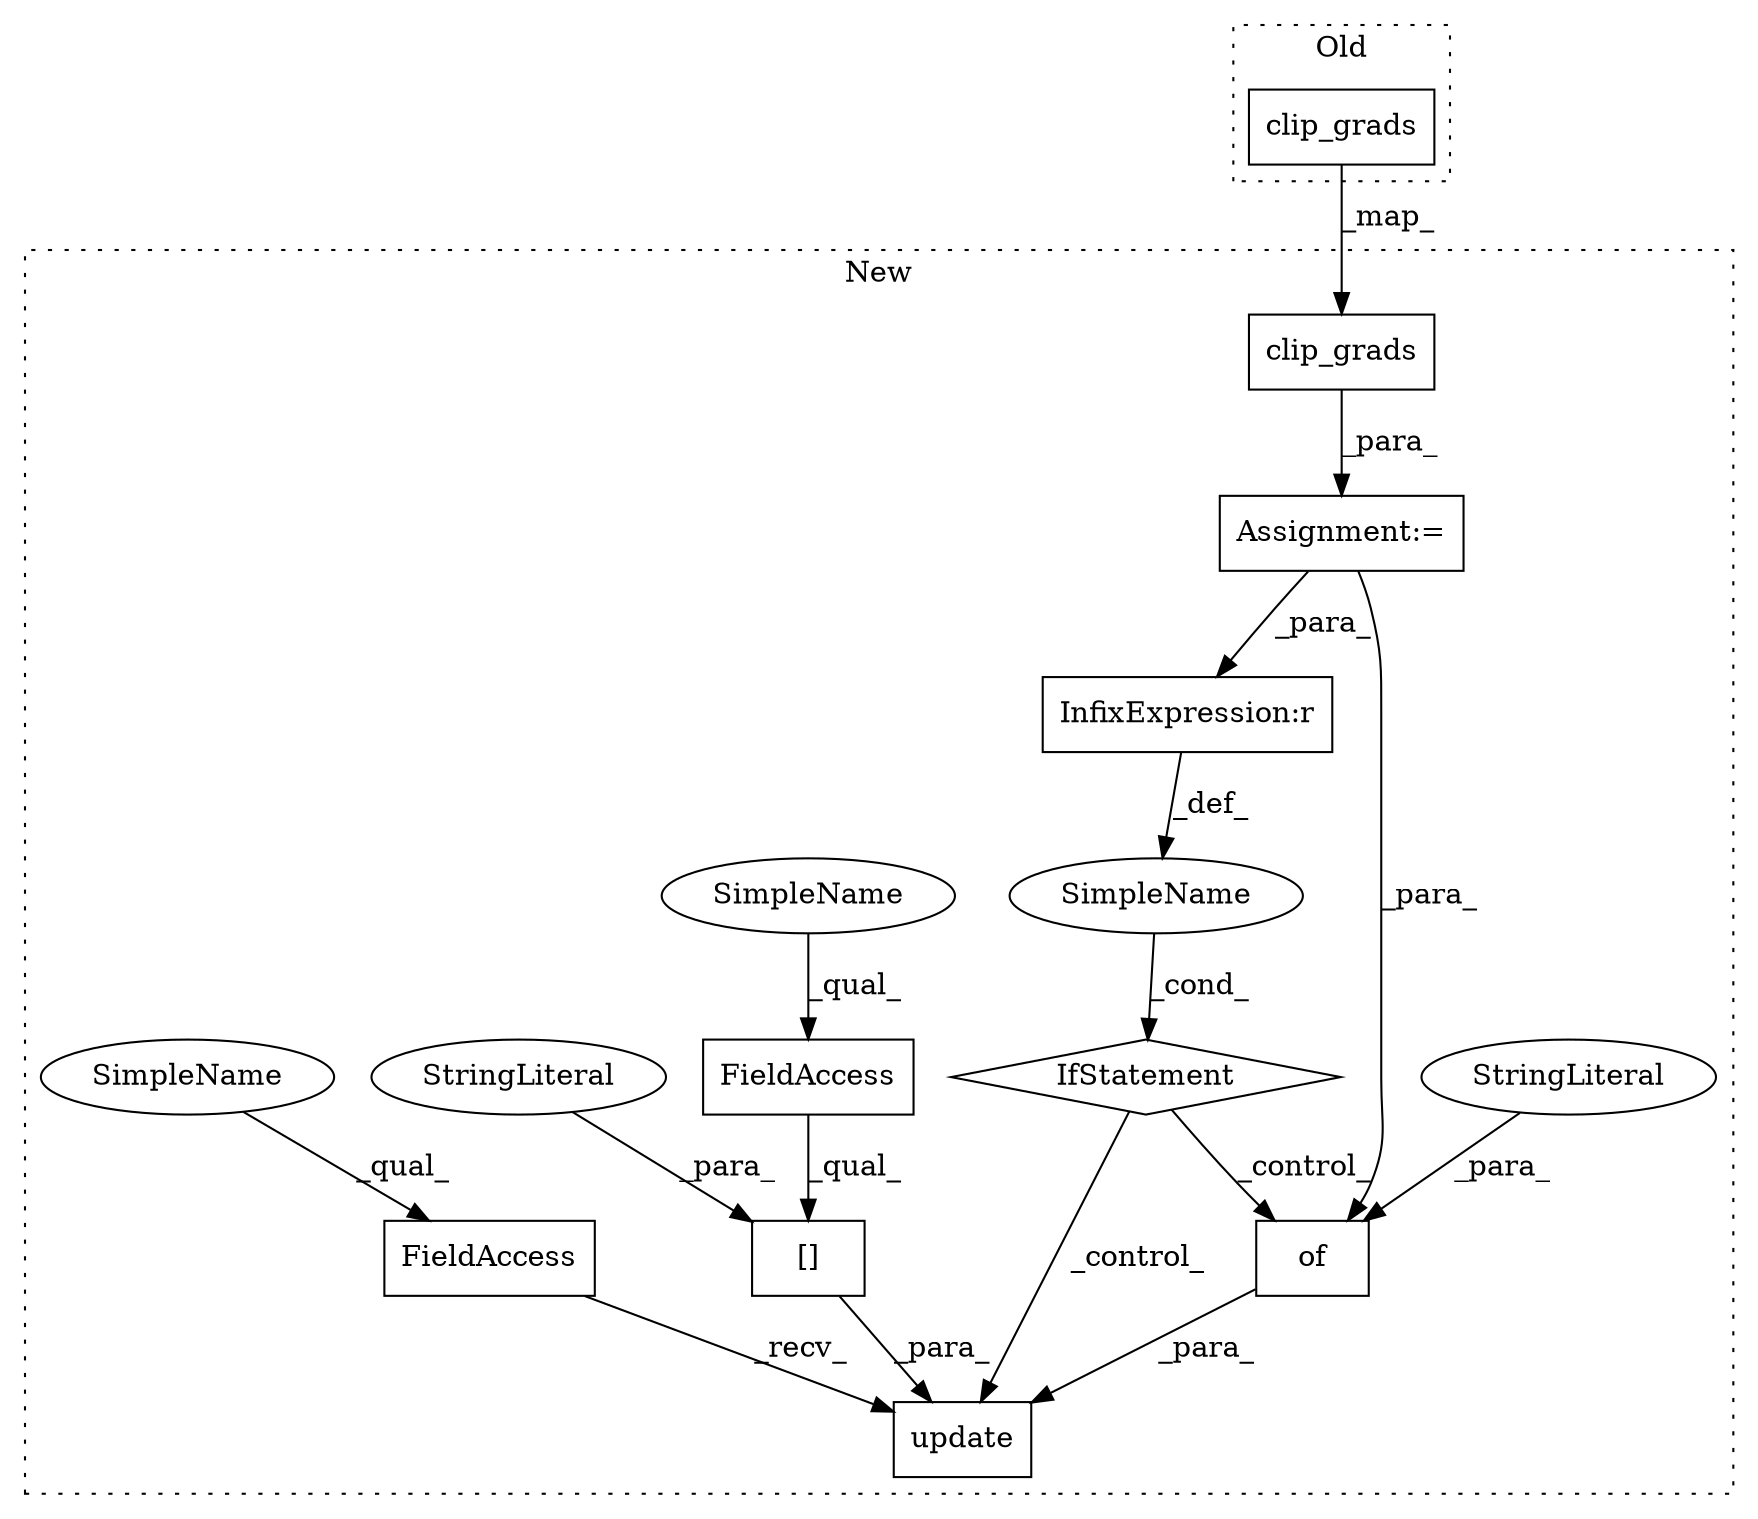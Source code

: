 digraph G {
subgraph cluster0 {
1 [label="clip_grads" a="32" s="674,710" l="11,1" shape="box"];
label = "Old";
style="dotted";
}
subgraph cluster1 {
2 [label="clip_grads" a="32" s="710,746" l="11,1" shape="box"];
3 [label="update" a="32" s="806,872" l="7,1" shape="box"];
4 [label="[]" a="2" s="843,871" l="15,1" shape="box"];
5 [label="InfixExpression:r" a="27" s="768" l="4" shape="box"];
6 [label="FieldAccess" a="22" s="788" l="17" shape="box"];
7 [label="FieldAccess" a="22" s="843" l="14" shape="box"];
8 [label="SimpleName" a="42" s="" l="" shape="ellipse"];
9 [label="IfStatement" a="25" s="755,776" l="4,2" shape="diamond"];
10 [label="of" a="32" s="817,841" l="3,1" shape="box"];
11 [label="StringLiteral" a="45" s="858" l="13" shape="ellipse"];
12 [label="StringLiteral" a="45" s="820" l="11" shape="ellipse"];
13 [label="Assignment:=" a="7" s="704" l="1" shape="box"];
14 [label="SimpleName" a="42" s="788" l="6" shape="ellipse"];
15 [label="SimpleName" a="42" s="843" l="6" shape="ellipse"];
label = "New";
style="dotted";
}
1 -> 2 [label="_map_"];
2 -> 13 [label="_para_"];
4 -> 3 [label="_para_"];
5 -> 8 [label="_def_"];
6 -> 3 [label="_recv_"];
7 -> 4 [label="_qual_"];
8 -> 9 [label="_cond_"];
9 -> 3 [label="_control_"];
9 -> 10 [label="_control_"];
10 -> 3 [label="_para_"];
11 -> 4 [label="_para_"];
12 -> 10 [label="_para_"];
13 -> 10 [label="_para_"];
13 -> 5 [label="_para_"];
14 -> 6 [label="_qual_"];
15 -> 7 [label="_qual_"];
}